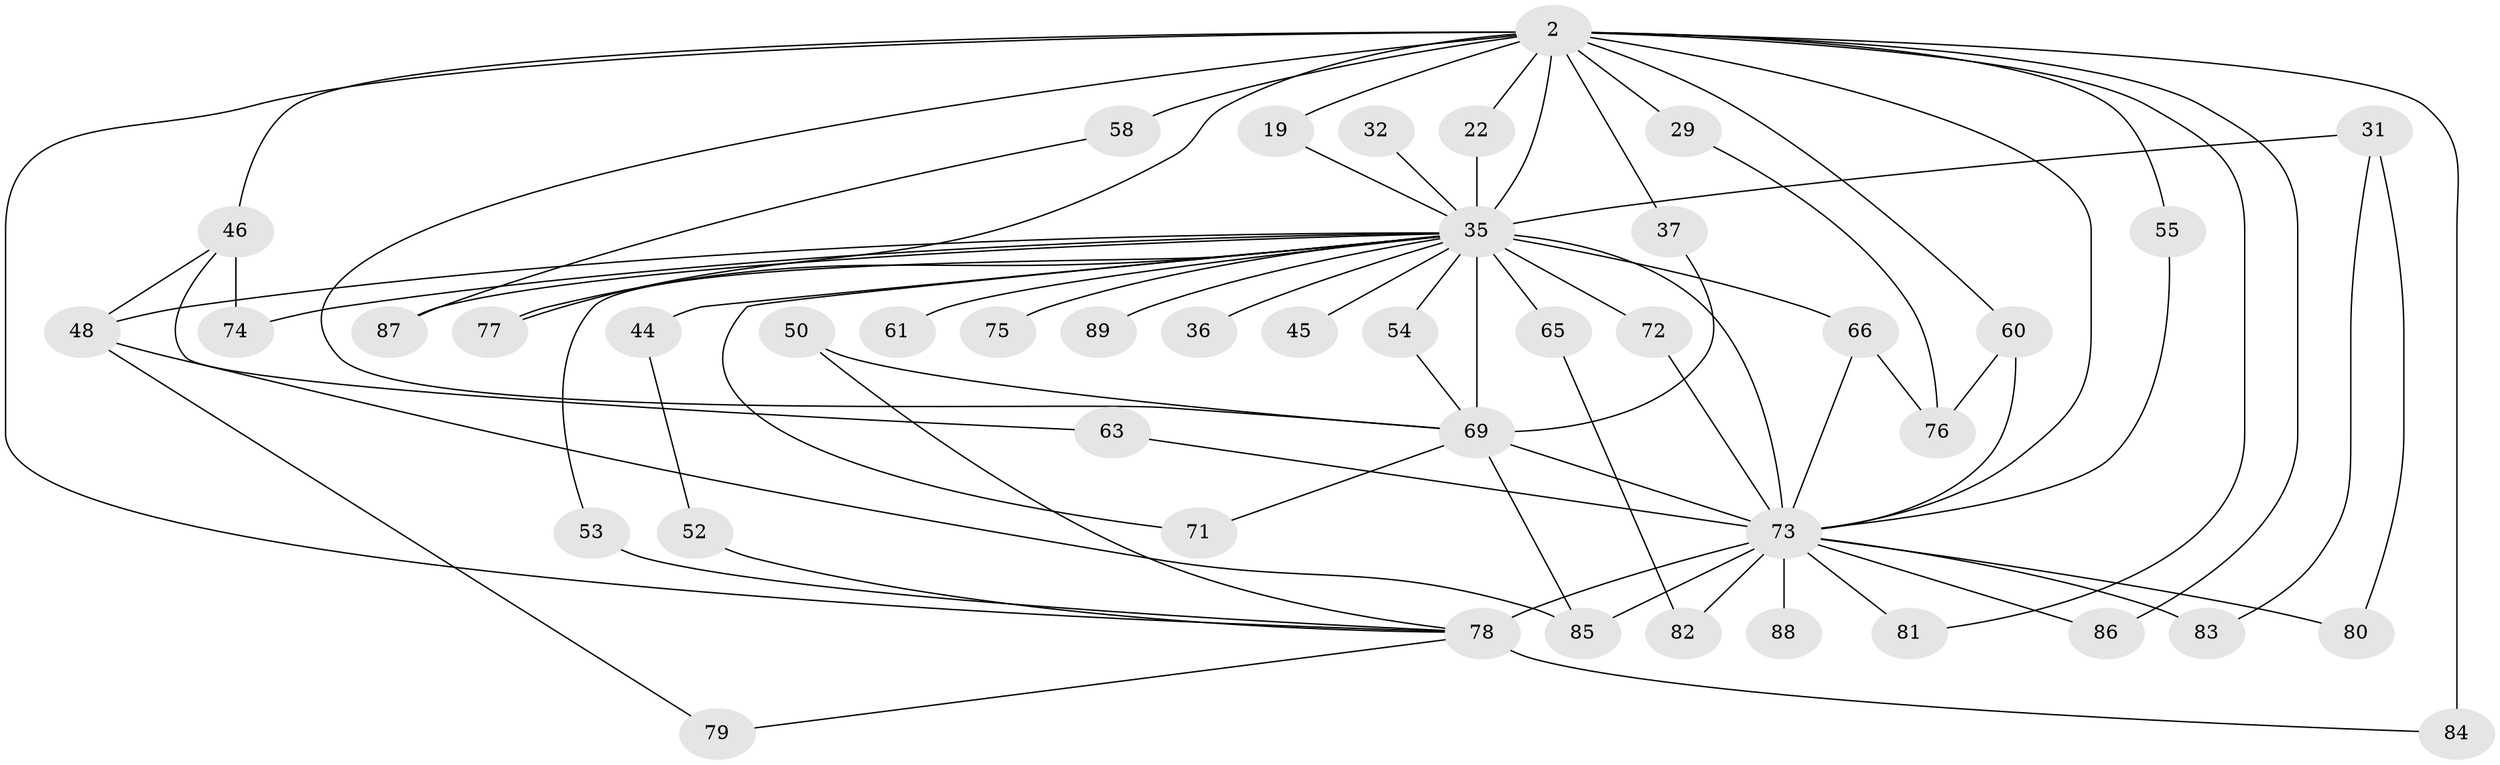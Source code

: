 // original degree distribution, {21: 0.02247191011235955, 13: 0.02247191011235955, 19: 0.011235955056179775, 20: 0.011235955056179775, 25: 0.011235955056179775, 17: 0.02247191011235955, 15: 0.011235955056179775, 5: 0.0449438202247191, 10: 0.011235955056179775, 4: 0.07865168539325842, 7: 0.011235955056179775, 3: 0.2696629213483146, 2: 0.4606741573033708, 6: 0.011235955056179775}
// Generated by graph-tools (version 1.1) at 2025/45/03/09/25 04:45:48]
// undirected, 44 vertices, 75 edges
graph export_dot {
graph [start="1"]
  node [color=gray90,style=filled];
  2 [super="+1"];
  19;
  22;
  29 [super="+27"];
  31;
  32;
  35 [super="+15+21+30+7+9"];
  36;
  37;
  44;
  45;
  46 [super="+20"];
  48 [super="+14+11+38"];
  50;
  52;
  53;
  54;
  55;
  58;
  60;
  61;
  63;
  65 [super="+43"];
  66 [super="+56"];
  69 [super="+39+62+5"];
  71;
  72 [super="+23"];
  73 [super="+26+70+10+67"];
  74;
  75;
  76 [super="+64"];
  77;
  78 [super="+13+47"];
  79;
  80;
  81;
  82;
  83 [super="+40"];
  84 [super="+25+24"];
  85 [super="+18"];
  86 [super="+51"];
  87;
  88;
  89;
  2 -- 19;
  2 -- 22;
  2 -- 29 [weight=3];
  2 -- 46 [weight=2];
  2 -- 58 [weight=2];
  2 -- 73 [weight=6];
  2 -- 77;
  2 -- 81;
  2 -- 84 [weight=3];
  2 -- 86 [weight=2];
  2 -- 37;
  2 -- 55;
  2 -- 60;
  2 -- 78;
  2 -- 35 [weight=10];
  2 -- 69 [weight=4];
  19 -- 35;
  22 -- 35;
  29 -- 76;
  31 -- 80;
  31 -- 83;
  31 -- 35 [weight=2];
  32 -- 35 [weight=2];
  35 -- 89 [weight=2];
  35 -- 45 [weight=2];
  35 -- 75 [weight=2];
  35 -- 65 [weight=3];
  35 -- 66 [weight=4];
  35 -- 69 [weight=13];
  35 -- 72 [weight=2];
  35 -- 74;
  35 -- 77;
  35 -- 87;
  35 -- 36;
  35 -- 48 [weight=4];
  35 -- 53;
  35 -- 54;
  35 -- 61 [weight=2];
  35 -- 71;
  35 -- 44 [weight=2];
  35 -- 73 [weight=15];
  37 -- 69;
  44 -- 52;
  46 -- 63;
  46 -- 74;
  46 -- 48;
  48 -- 79;
  48 -- 85;
  50 -- 78;
  50 -- 69;
  52 -- 78;
  53 -- 78;
  54 -- 69;
  55 -- 73;
  58 -- 87;
  60 -- 73;
  60 -- 76;
  63 -- 73;
  65 -- 82;
  66 -- 76;
  66 -- 73;
  69 -- 73 [weight=5];
  69 -- 71;
  69 -- 85;
  72 -- 73;
  73 -- 86;
  73 -- 78 [weight=6];
  73 -- 88 [weight=2];
  73 -- 80;
  73 -- 81;
  73 -- 82;
  73 -- 83 [weight=2];
  73 -- 85;
  78 -- 79;
  78 -- 84;
}
